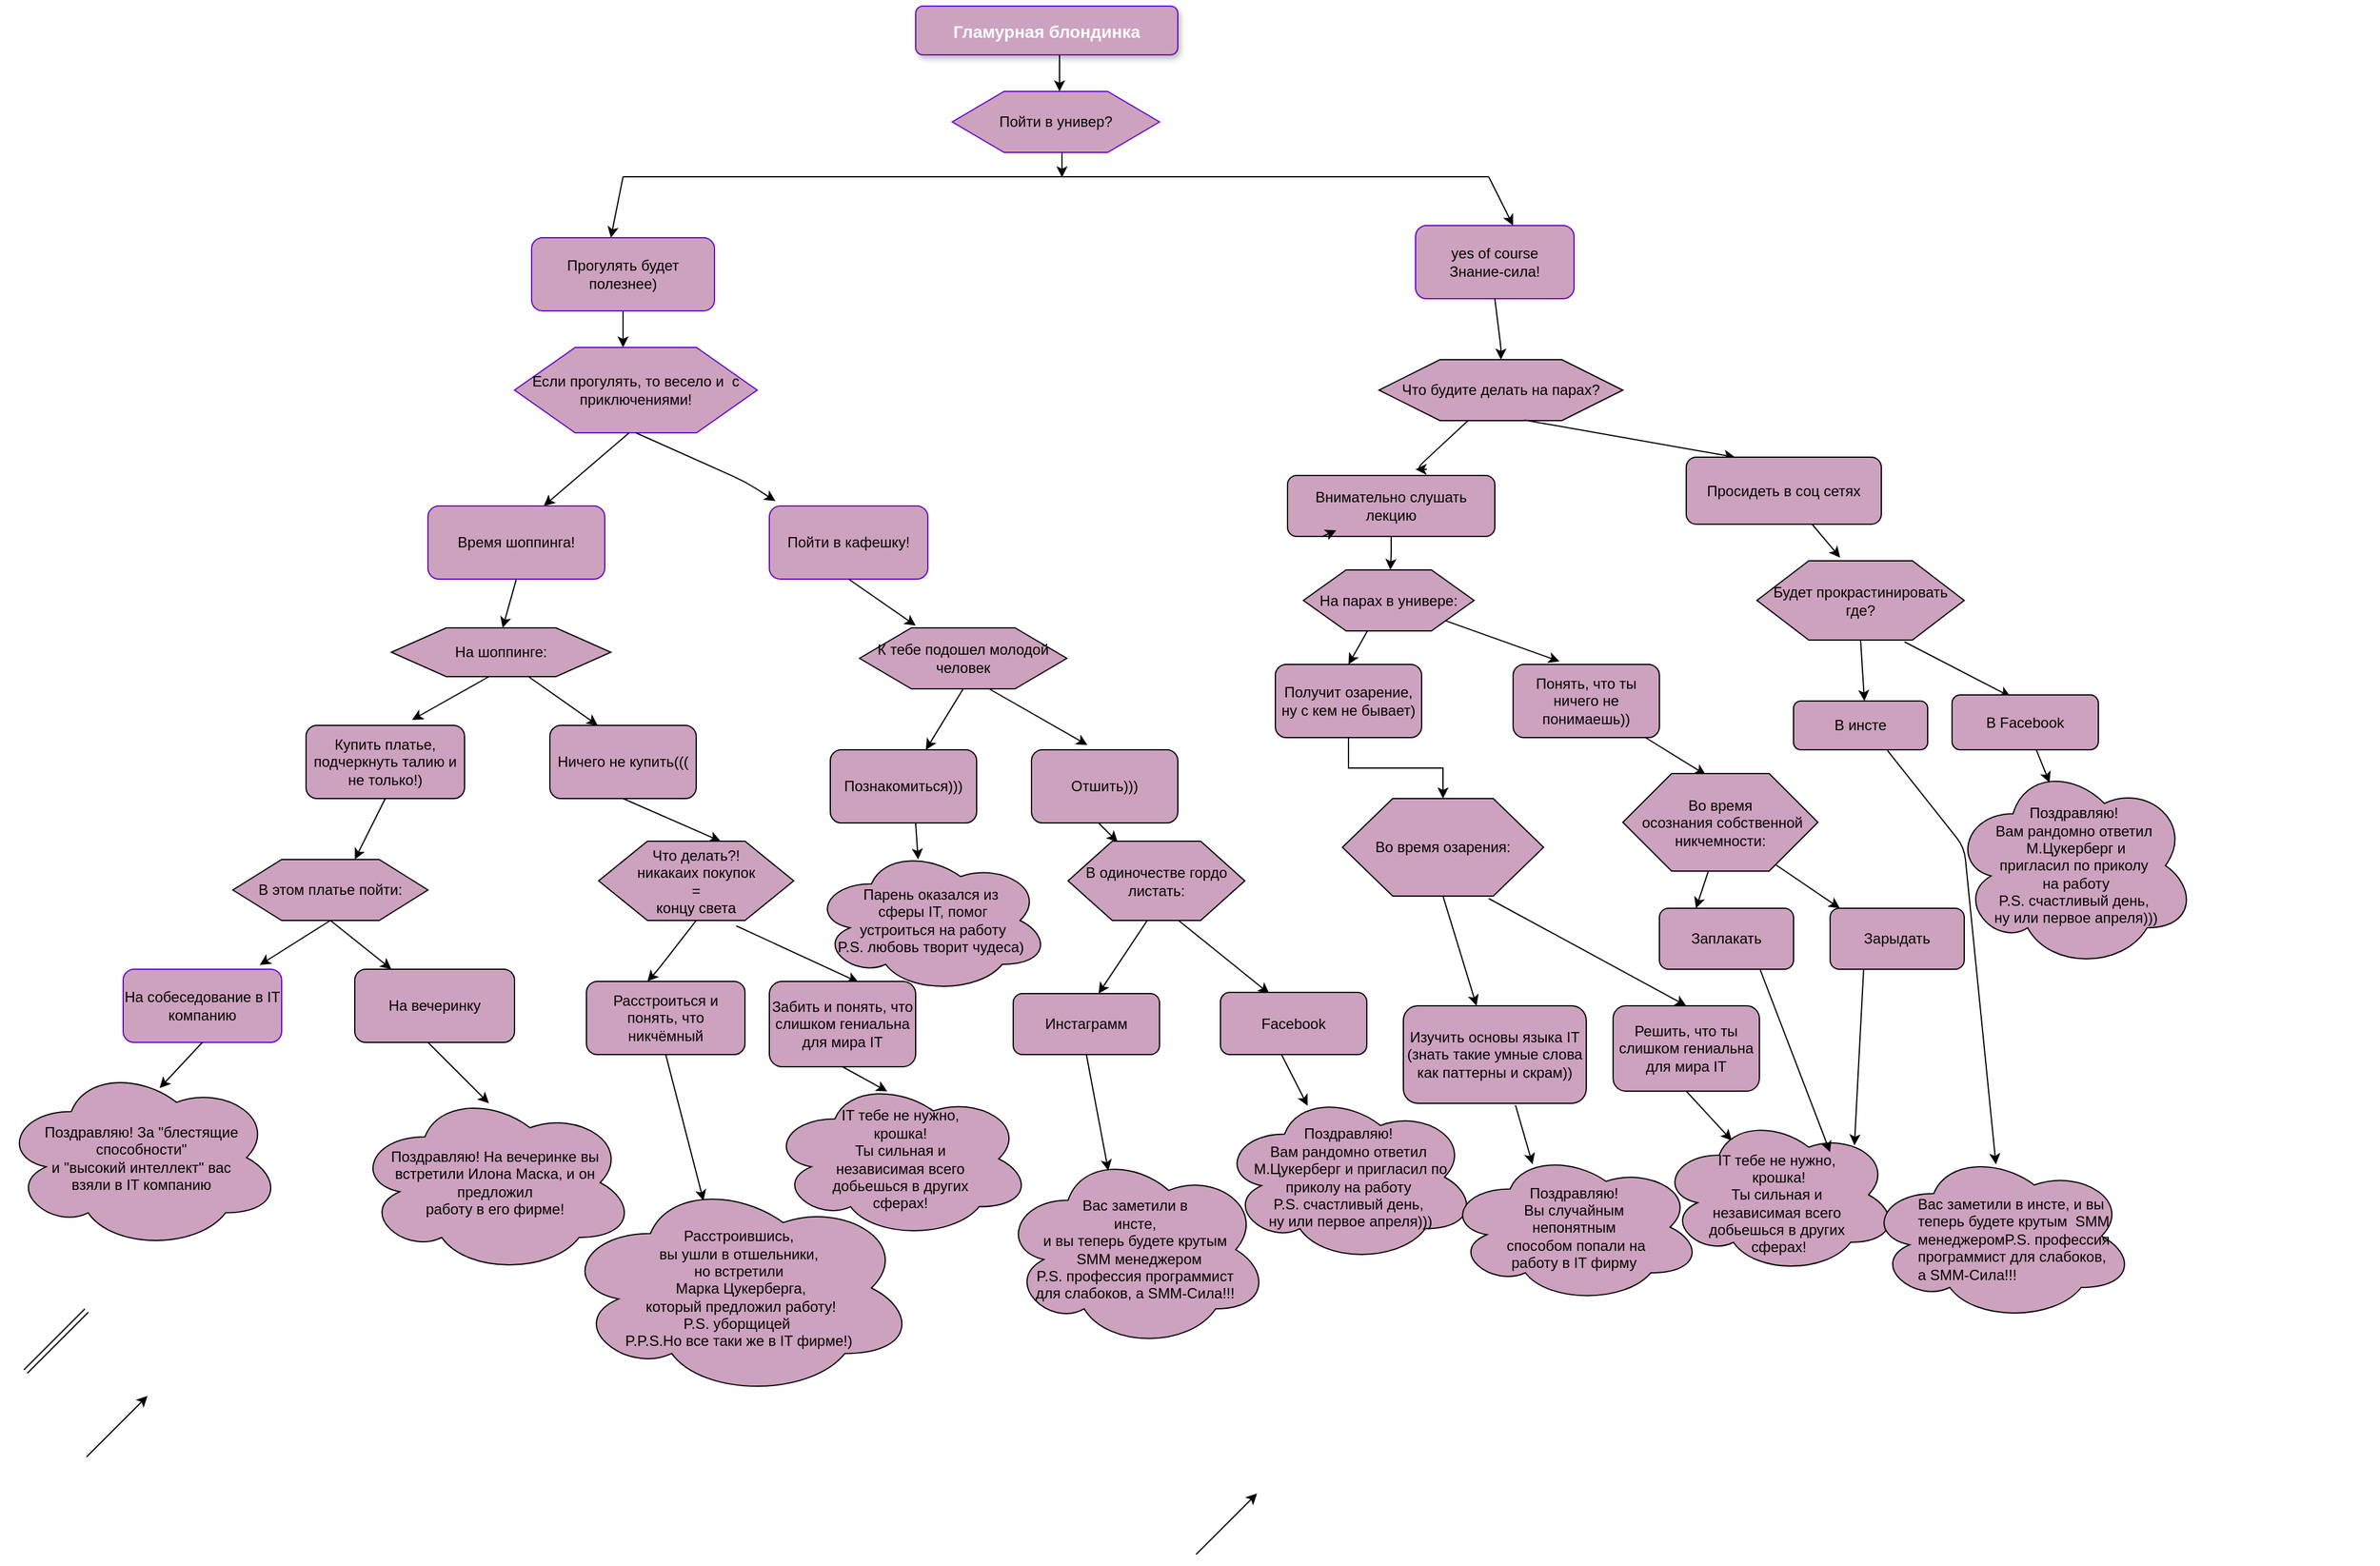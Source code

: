 <mxfile version="12.0.2" type="github" pages="1"><diagram name="Page-1" id="97916047-d0de-89f5-080d-49f4d83e522f"><mxGraphModel dx="854" dy="1097.5" grid="1" gridSize="10" guides="1" tooltips="1" connect="1" arrows="1" fold="1" page="1" pageScale="1.5" pageWidth="583" pageHeight="413" background="#ffffff" math="0" shadow="0"><root><mxCell id="0"/><mxCell id="1" parent="0"/><mxCell id="KO3wjez3GDvsiNV4IP3i-61" style="edgeStyle=orthogonalEdgeStyle;rounded=0;orthogonalLoop=1;jettySize=auto;html=1;exitX=0.5;exitY=1;exitDx=0;exitDy=0;" edge="1" parent="1" source="2"><mxGeometry relative="1" as="geometry"><mxPoint x="868" y="60" as="targetPoint"/></mxGeometry></mxCell><mxCell id="2" value="Гламурная блондинка" style="rounded=1;fillColor=#CDA2BE;strokeColor=#6600CC;shadow=1;gradientColor=none;fontStyle=1;fontColor=#FFFFFF;fontSize=14;" parent="1" vertex="1"><mxGeometry x="750" y="-10" width="215" height="40" as="geometry"/></mxCell><mxCell id="KO3wjez3GDvsiNV4IP3i-55" value="" style="shape=link;html=1;" edge="1" parent="1"><mxGeometry width="50" height="50" relative="1" as="geometry"><mxPoint x="20" y="1110" as="sourcePoint"/><mxPoint x="70" y="1060" as="targetPoint"/></mxGeometry></mxCell><mxCell id="KO3wjez3GDvsiNV4IP3i-59" value="" style="endArrow=classic;html=1;exitX=0.5;exitY=1;exitDx=0;exitDy=0;" edge="1" parent="1" source="KO3wjez3GDvsiNV4IP3i-84"><mxGeometry width="50" height="50" relative="1" as="geometry"><mxPoint x="495" y="290" as="sourcePoint"/><mxPoint x="510" y="270" as="targetPoint"/></mxGeometry></mxCell><mxCell id="KO3wjez3GDvsiNV4IP3i-60" value="" style="endArrow=classic;html=1;" edge="1" parent="1"><mxGeometry width="50" height="50" relative="1" as="geometry"><mxPoint x="1220" y="130" as="sourcePoint"/><mxPoint x="1240" y="170" as="targetPoint"/></mxGeometry></mxCell><mxCell id="KO3wjez3GDvsiNV4IP3i-64" value="На собеседование в IT компанию" style="rounded=1;whiteSpace=wrap;html=1;shadow=0;strokeColor=#6600CC;fillColor=#CDA2BE;" vertex="1" parent="1"><mxGeometry x="100" y="780" width="130" height="60" as="geometry"/></mxCell><mxCell id="KO3wjez3GDvsiNV4IP3i-69" style="edgeStyle=orthogonalEdgeStyle;rounded=0;orthogonalLoop=1;jettySize=auto;html=1;exitX=0.5;exitY=1;exitDx=0;exitDy=0;" edge="1" parent="1" source="KO3wjez3GDvsiNV4IP3i-67"><mxGeometry relative="1" as="geometry"><mxPoint x="870" y="130.5" as="targetPoint"/></mxGeometry></mxCell><mxCell id="KO3wjez3GDvsiNV4IP3i-67" value="Пойти в универ?" style="shape=hexagon;perimeter=hexagonPerimeter2;whiteSpace=wrap;html=1;shadow=0;strokeColor=#6600CC;fillColor=#CDA2BE;" vertex="1" parent="1"><mxGeometry x="780" y="60" width="170" height="50" as="geometry"/></mxCell><mxCell id="KO3wjez3GDvsiNV4IP3i-78" value="" style="endArrow=none;html=1;" edge="1" parent="1"><mxGeometry width="50" height="50" relative="1" as="geometry"><mxPoint x="510" y="130" as="sourcePoint"/><mxPoint x="1220" y="130" as="targetPoint"/></mxGeometry></mxCell><mxCell id="KO3wjez3GDvsiNV4IP3i-82" value="" style="endArrow=classic;html=1;" edge="1" parent="1"><mxGeometry width="50" height="50" relative="1" as="geometry"><mxPoint x="510" y="130" as="sourcePoint"/><mxPoint x="500" y="180" as="targetPoint"/></mxGeometry></mxCell><mxCell id="KO3wjez3GDvsiNV4IP3i-84" value="Прогулять будет полезнее)" style="rounded=1;whiteSpace=wrap;html=1;shadow=0;strokeColor=#6600CC;fillColor=#CDA2BE;" vertex="1" parent="1"><mxGeometry x="435" y="180" width="150" height="60" as="geometry"/></mxCell><mxCell id="KO3wjez3GDvsiNV4IP3i-85" value="yes of course&lt;br&gt;Знание-сила!" style="rounded=1;whiteSpace=wrap;html=1;shadow=0;strokeColor=#6600CC;fillColor=#CDA2BE;" vertex="1" parent="1"><mxGeometry x="1160" y="170" width="130" height="60" as="geometry"/></mxCell><mxCell id="KO3wjez3GDvsiNV4IP3i-87" value="Если прогулять, то весело и&amp;nbsp; с приключениями!" style="shape=hexagon;perimeter=hexagonPerimeter2;whiteSpace=wrap;html=1;shadow=0;strokeColor=#6600CC;fillColor=#CDA2BE;" vertex="1" parent="1"><mxGeometry x="421" y="270" width="199" height="70" as="geometry"/></mxCell><mxCell id="KO3wjez3GDvsiNV4IP3i-88" value="" style="endArrow=classic;html=1;exitX=0.5;exitY=1;exitDx=0;exitDy=0;" edge="1" parent="1" source="KO3wjez3GDvsiNV4IP3i-87"><mxGeometry width="50" height="50" relative="1" as="geometry"><mxPoint x="540" y="440" as="sourcePoint"/><mxPoint x="635" y="396" as="targetPoint"/><Array as="points"><mxPoint x="610" y="380"/></Array></mxGeometry></mxCell><mxCell id="KO3wjez3GDvsiNV4IP3i-92" value="" style="endArrow=classic;html=1;" edge="1" parent="1"><mxGeometry width="50" height="50" relative="1" as="geometry"><mxPoint x="515" y="340" as="sourcePoint"/><mxPoint x="445" y="400" as="targetPoint"/><Array as="points"/></mxGeometry></mxCell><mxCell id="KO3wjez3GDvsiNV4IP3i-93" value="Время шоппинга!" style="rounded=1;whiteSpace=wrap;html=1;shadow=0;strokeColor=#6600CC;fillColor=#CDA2BE;" vertex="1" parent="1"><mxGeometry x="350" y="400" width="145" height="60" as="geometry"/></mxCell><mxCell id="KO3wjez3GDvsiNV4IP3i-94" value="Пойти в кафешку!" style="rounded=1;whiteSpace=wrap;html=1;shadow=0;strokeColor=#6600CC;fillColor=#CDA2BE;" vertex="1" parent="1"><mxGeometry x="630" y="400" width="130" height="60" as="geometry"/></mxCell><mxCell id="KO3wjez3GDvsiNV4IP3i-96" value="" style="endArrow=classic;html=1;exitX=0.5;exitY=1;exitDx=0;exitDy=0;" edge="1" parent="1" source="KO3wjez3GDvsiNV4IP3i-93"><mxGeometry width="50" height="50" relative="1" as="geometry"><mxPoint x="420" y="470" as="sourcePoint"/><mxPoint x="411.25" y="500" as="targetPoint"/></mxGeometry></mxCell><mxCell id="KO3wjez3GDvsiNV4IP3i-98" value="На шоппинге:" style="shape=hexagon;perimeter=hexagonPerimeter2;whiteSpace=wrap;html=1;shadow=0;strokeColor=#000000;fillColor=#CDA2BE;" vertex="1" parent="1"><mxGeometry x="320" y="500" width="180" height="40" as="geometry"/></mxCell><mxCell id="KO3wjez3GDvsiNV4IP3i-102" value="" style="endArrow=classic;html=1;entryX=0.669;entryY=-0.075;entryDx=0;entryDy=0;entryPerimeter=0;" edge="1" parent="1" target="KO3wjez3GDvsiNV4IP3i-104"><mxGeometry width="50" height="50" relative="1" as="geometry"><mxPoint x="400" y="540" as="sourcePoint"/><mxPoint x="355" y="570" as="targetPoint"/></mxGeometry></mxCell><mxCell id="KO3wjez3GDvsiNV4IP3i-104" value="Купить платье, подчеркнуть талию и не только!)" style="rounded=1;whiteSpace=wrap;html=1;shadow=0;strokeColor=#000000;fillColor=#CDA2BE;" vertex="1" parent="1"><mxGeometry x="250" y="580" width="130" height="60" as="geometry"/></mxCell><mxCell id="KO3wjez3GDvsiNV4IP3i-105" value="" style="endArrow=classic;html=1;exitX=0.625;exitY=1;exitDx=0;exitDy=0;" edge="1" parent="1" source="KO3wjez3GDvsiNV4IP3i-98"><mxGeometry width="50" height="50" relative="1" as="geometry"><mxPoint x="470.5" y="570" as="sourcePoint"/><mxPoint x="489.25" y="580" as="targetPoint"/></mxGeometry></mxCell><mxCell id="KO3wjez3GDvsiNV4IP3i-107" value="Ничего не купить(((" style="rounded=1;whiteSpace=wrap;html=1;shadow=0;strokeColor=#000000;fillColor=#CDA2BE;" vertex="1" parent="1"><mxGeometry x="450" y="580" width="120" height="60" as="geometry"/></mxCell><mxCell id="KO3wjez3GDvsiNV4IP3i-108" value="" style="endArrow=classic;html=1;exitX=0.5;exitY=1;exitDx=0;exitDy=0;" edge="1" parent="1" source="KO3wjez3GDvsiNV4IP3i-104"><mxGeometry width="50" height="50" relative="1" as="geometry"><mxPoint x="280" y="690" as="sourcePoint"/><mxPoint x="290" y="690" as="targetPoint"/></mxGeometry></mxCell><mxCell id="KO3wjez3GDvsiNV4IP3i-109" value="В этом платье пойти:" style="shape=hexagon;perimeter=hexagonPerimeter2;whiteSpace=wrap;html=1;shadow=0;strokeColor=#000000;fillColor=#CDA2BE;" vertex="1" parent="1"><mxGeometry x="190" y="690" width="160" height="50" as="geometry"/></mxCell><mxCell id="KO3wjez3GDvsiNV4IP3i-113" value="" style="endArrow=classic;html=1;" edge="1" parent="1"><mxGeometry width="50" height="50" relative="1" as="geometry"><mxPoint x="70" y="1180" as="sourcePoint"/><mxPoint x="120" y="1130" as="targetPoint"/></mxGeometry></mxCell><mxCell id="KO3wjez3GDvsiNV4IP3i-114" value="" style="endArrow=classic;html=1;entryX=0.862;entryY=-0.058;entryDx=0;entryDy=0;entryPerimeter=0;exitX=0.5;exitY=1;exitDx=0;exitDy=0;" edge="1" parent="1" source="KO3wjez3GDvsiNV4IP3i-109" target="KO3wjez3GDvsiNV4IP3i-64"><mxGeometry width="50" height="50" relative="1" as="geometry"><mxPoint x="240" y="820" as="sourcePoint"/><mxPoint x="200" y="770" as="targetPoint"/><Array as="points"/></mxGeometry></mxCell><mxCell id="KO3wjez3GDvsiNV4IP3i-115" value="" style="endArrow=classic;html=1;exitX=0.5;exitY=1;exitDx=0;exitDy=0;" edge="1" parent="1" source="KO3wjez3GDvsiNV4IP3i-109"><mxGeometry width="50" height="50" relative="1" as="geometry"><mxPoint x="270" y="790" as="sourcePoint"/><mxPoint x="320" y="780" as="targetPoint"/></mxGeometry></mxCell><mxCell id="KO3wjez3GDvsiNV4IP3i-116" value="На вечеринку" style="rounded=1;whiteSpace=wrap;html=1;shadow=0;strokeColor=#000000;fillColor=#CDA2BE;" vertex="1" parent="1"><mxGeometry x="290" y="780" width="131" height="60" as="geometry"/></mxCell><mxCell id="KO3wjez3GDvsiNV4IP3i-117" value="" style="endArrow=classic;html=1;exitX=0.5;exitY=1;exitDx=0;exitDy=0;entryX=0.545;entryY=0.117;entryDx=0;entryDy=0;entryPerimeter=0;" edge="1" parent="1" source="KO3wjez3GDvsiNV4IP3i-64"><mxGeometry width="50" height="50" relative="1" as="geometry"><mxPoint x="140" y="890" as="sourcePoint"/><mxPoint x="129.9" y="877.55" as="targetPoint"/></mxGeometry></mxCell><mxCell id="KO3wjez3GDvsiNV4IP3i-122" value="" style="endArrow=classic;html=1;" edge="1" parent="1"><mxGeometry width="50" height="50" relative="1" as="geometry"><mxPoint x="350" y="840" as="sourcePoint"/><mxPoint x="400" y="890" as="targetPoint"/></mxGeometry></mxCell><mxCell id="KO3wjez3GDvsiNV4IP3i-124" value="Поздравляю! За &quot;блестящие способности&quot; &lt;br&gt;и &quot;высокий интеллект&quot; вас &lt;br&gt;взяли в IT компанию" style="ellipse;shape=cloud;whiteSpace=wrap;html=1;shadow=0;strokeColor=#000000;fillColor=#CDA2BE;" vertex="1" parent="1"><mxGeometry y="859" width="230" height="151" as="geometry"/></mxCell><mxCell id="KO3wjez3GDvsiNV4IP3i-125" value="Поздравляю! На вечеринке вы встретили Илона Маска, и он предложил &lt;br&gt;работу в его фирме!" style="ellipse;shape=cloud;whiteSpace=wrap;html=1;shadow=0;strokeColor=#000000;fillColor=#CDA2BE;" vertex="1" parent="1"><mxGeometry x="290" y="880" width="230" height="150" as="geometry"/></mxCell><mxCell id="KO3wjez3GDvsiNV4IP3i-128" value="Что делать?!&lt;br&gt;никакаих покупок&lt;br&gt;=&lt;br&gt;концу света" style="shape=hexagon;perimeter=hexagonPerimeter2;whiteSpace=wrap;html=1;shadow=0;strokeColor=#000000;fillColor=#CDA2BE;" vertex="1" parent="1"><mxGeometry x="490" y="675" width="160" height="65" as="geometry"/></mxCell><mxCell id="KO3wjez3GDvsiNV4IP3i-129" value="" style="endArrow=classic;html=1;entryX=0.625;entryY=0;entryDx=0;entryDy=0;exitX=0.5;exitY=1;exitDx=0;exitDy=0;" edge="1" parent="1" source="KO3wjez3GDvsiNV4IP3i-107" target="KO3wjez3GDvsiNV4IP3i-128"><mxGeometry width="50" height="50" relative="1" as="geometry"><mxPoint x="510" y="680" as="sourcePoint"/><mxPoint x="560" y="630" as="targetPoint"/></mxGeometry></mxCell><mxCell id="KO3wjez3GDvsiNV4IP3i-130" value="" style="endArrow=classic;html=1;" edge="1" parent="1"><mxGeometry width="50" height="50" relative="1" as="geometry"><mxPoint x="570" y="740" as="sourcePoint"/><mxPoint x="530" y="790" as="targetPoint"/><Array as="points"><mxPoint x="569.5" y="740"/><mxPoint x="539" y="780"/></Array></mxGeometry></mxCell><mxCell id="KO3wjez3GDvsiNV4IP3i-131" value="Расстроиться и понять, что никчёмный" style="rounded=1;whiteSpace=wrap;html=1;shadow=0;strokeColor=#000000;fillColor=#CDA2BE;" vertex="1" parent="1"><mxGeometry x="480" y="790" width="130" height="60" as="geometry"/></mxCell><mxCell id="KO3wjez3GDvsiNV4IP3i-132" value="" style="endArrow=classic;html=1;exitX=0.706;exitY=1.069;exitDx=0;exitDy=0;exitPerimeter=0;entryX=0.608;entryY=0.008;entryDx=0;entryDy=0;entryPerimeter=0;" edge="1" parent="1" source="KO3wjez3GDvsiNV4IP3i-128" target="KO3wjez3GDvsiNV4IP3i-134"><mxGeometry width="50" height="50" relative="1" as="geometry"><mxPoint x="595" y="780" as="sourcePoint"/><mxPoint x="625.812" y="760" as="targetPoint"/></mxGeometry></mxCell><mxCell id="KO3wjez3GDvsiNV4IP3i-134" value="Забить и понять, что слишком гениальна для мира IT" style="rounded=1;whiteSpace=wrap;html=1;shadow=0;strokeColor=#000000;fillColor=#CDA2BE;" vertex="1" parent="1"><mxGeometry x="630" y="790" width="120" height="70" as="geometry"/></mxCell><mxCell id="KO3wjez3GDvsiNV4IP3i-135" value="" style="endArrow=classic;html=1;exitX=0.5;exitY=1;exitDx=0;exitDy=0;entryX=0.4;entryY=0.1;entryDx=0;entryDy=0;entryPerimeter=0;" edge="1" parent="1" source="KO3wjez3GDvsiNV4IP3i-131" target="KO3wjez3GDvsiNV4IP3i-138"><mxGeometry width="50" height="50" relative="1" as="geometry"><mxPoint x="567" y="890" as="sourcePoint"/><mxPoint x="583.026" y="912.053" as="targetPoint"/><Array as="points"/></mxGeometry></mxCell><mxCell id="KO3wjez3GDvsiNV4IP3i-138" value="Расстроившись, &lt;br&gt;вы ушли в отшельники, &lt;br&gt;но встретили&lt;br&gt;&amp;nbsp;Марка Цукерберга,&lt;br&gt;&amp;nbsp;который предложил работу!&lt;br&gt;P.S. уборщицей&amp;nbsp;&lt;br&gt;P.P.S.Но все таки же в IT фирме!)" style="ellipse;shape=cloud;whiteSpace=wrap;html=1;shadow=0;strokeColor=#000000;fillColor=#CDA2BE;" vertex="1" parent="1"><mxGeometry x="460" y="952" width="290" height="179" as="geometry"/></mxCell><mxCell id="KO3wjez3GDvsiNV4IP3i-140" value="" style="endArrow=classic;html=1;exitX=0.5;exitY=1;exitDx=0;exitDy=0;" edge="1" parent="1" source="KO3wjez3GDvsiNV4IP3i-134"><mxGeometry width="50" height="50" relative="1" as="geometry"><mxPoint x="710" y="860" as="sourcePoint"/><mxPoint x="726.718" y="880.218" as="targetPoint"/></mxGeometry></mxCell><mxCell id="KO3wjez3GDvsiNV4IP3i-142" value="IT тебе не нужно, &lt;br&gt;крошка!&lt;br&gt;Ты сильная и &lt;br&gt;независимая всего &lt;br&gt;добьешься в других &lt;br&gt;сферах!" style="ellipse;shape=cloud;whiteSpace=wrap;html=1;shadow=0;strokeColor=#000000;fillColor=#CDA2BE;" vertex="1" parent="1"><mxGeometry x="630" y="870" width="215" height="131" as="geometry"/></mxCell><mxCell id="KO3wjez3GDvsiNV4IP3i-143" value="" style="endArrow=classic;html=1;exitX=0.5;exitY=1;exitDx=0;exitDy=0;entryX=0.271;entryY=-0.036;entryDx=0;entryDy=0;entryPerimeter=0;" edge="1" parent="1" source="KO3wjez3GDvsiNV4IP3i-94" target="KO3wjez3GDvsiNV4IP3i-144"><mxGeometry width="50" height="50" relative="1" as="geometry"><mxPoint x="712.5" y="540" as="sourcePoint"/><mxPoint x="763" y="490" as="targetPoint"/></mxGeometry></mxCell><mxCell id="KO3wjez3GDvsiNV4IP3i-144" value="К тебе подошел молодой человек" style="shape=hexagon;perimeter=hexagonPerimeter2;whiteSpace=wrap;html=1;shadow=0;strokeColor=#000000;fillColor=#CDA2BE;" vertex="1" parent="1"><mxGeometry x="704" y="500" width="170" height="50" as="geometry"/></mxCell><mxCell id="KO3wjez3GDvsiNV4IP3i-147" value="Познакомиться)))" style="rounded=1;whiteSpace=wrap;html=1;shadow=0;strokeColor=#000000;fillColor=#CDA2BE;" vertex="1" parent="1"><mxGeometry x="680" y="600" width="120" height="60" as="geometry"/></mxCell><mxCell id="KO3wjez3GDvsiNV4IP3i-150" value="" style="endArrow=classic;html=1;exitX=0.5;exitY=1;exitDx=0;exitDy=0;" edge="1" parent="1" source="KO3wjez3GDvsiNV4IP3i-144" target="KO3wjez3GDvsiNV4IP3i-147"><mxGeometry width="50" height="50" relative="1" as="geometry"><mxPoint x="770" y="570" as="sourcePoint"/><mxPoint x="800" y="555" as="targetPoint"/></mxGeometry></mxCell><mxCell id="KO3wjez3GDvsiNV4IP3i-151" value="" style="endArrow=classic;html=1;exitX=0.625;exitY=1;exitDx=0;exitDy=0;entryX=0.367;entryY=0.017;entryDx=0;entryDy=0;entryPerimeter=0;" edge="1" parent="1" source="KO3wjez3GDvsiNV4IP3i-144"><mxGeometry width="50" height="50" relative="1" as="geometry"><mxPoint x="815" y="590" as="sourcePoint"/><mxPoint x="890.875" y="596.105" as="targetPoint"/></mxGeometry></mxCell><mxCell id="KO3wjez3GDvsiNV4IP3i-154" value="Отшить)))" style="rounded=1;whiteSpace=wrap;html=1;shadow=0;strokeColor=#000000;fillColor=#CDA2BE;" vertex="1" parent="1"><mxGeometry x="845" y="600" width="120" height="60" as="geometry"/></mxCell><mxCell id="KO3wjez3GDvsiNV4IP3i-155" value="" style="endArrow=classic;html=1;exitX=0.583;exitY=1;exitDx=0;exitDy=0;exitPerimeter=0;" edge="1" parent="1" source="KO3wjez3GDvsiNV4IP3i-147"><mxGeometry width="50" height="50" relative="1" as="geometry"><mxPoint x="745" y="725" as="sourcePoint"/><mxPoint x="752" y="690" as="targetPoint"/></mxGeometry></mxCell><mxCell id="KO3wjez3GDvsiNV4IP3i-159" value="Парень оказался из&lt;br&gt;&amp;nbsp;сферы IT, помог&lt;br&gt;&amp;nbsp;устроиться на работу&lt;br&gt;P.S. любовь творит чудеса)" style="ellipse;shape=cloud;whiteSpace=wrap;html=1;shadow=0;strokeColor=#000000;fillColor=#CDA2BE;" vertex="1" parent="1"><mxGeometry x="665" y="680" width="195" height="120" as="geometry"/></mxCell><mxCell id="KO3wjez3GDvsiNV4IP3i-160" value="" style="endArrow=classic;html=1;" edge="1" parent="1"><mxGeometry width="50" height="50" relative="1" as="geometry"><mxPoint x="900" y="660" as="sourcePoint"/><mxPoint x="915.714" y="675.714" as="targetPoint"/></mxGeometry></mxCell><mxCell id="KO3wjez3GDvsiNV4IP3i-162" value="В одиночестве гордо листать:" style="shape=hexagon;perimeter=hexagonPerimeter2;whiteSpace=wrap;html=1;shadow=0;strokeColor=#000000;fillColor=#CDA2BE;" vertex="1" parent="1"><mxGeometry x="875" y="675" width="145" height="65" as="geometry"/></mxCell><mxCell id="KO3wjez3GDvsiNV4IP3i-163" value="" style="endArrow=classic;html=1;exitX=0.448;exitY=1;exitDx=0;exitDy=0;exitPerimeter=0;" edge="1" parent="1" source="KO3wjez3GDvsiNV4IP3i-162"><mxGeometry width="50" height="50" relative="1" as="geometry"><mxPoint x="923" y="820" as="sourcePoint"/><mxPoint x="900" y="800" as="targetPoint"/><Array as="points"/></mxGeometry></mxCell><mxCell id="KO3wjez3GDvsiNV4IP3i-164" value="" style="endArrow=classic;html=1;exitX=0.625;exitY=1;exitDx=0;exitDy=0;" edge="1" parent="1" source="KO3wjez3GDvsiNV4IP3i-162"><mxGeometry width="50" height="50" relative="1" as="geometry"><mxPoint x="965" y="825" as="sourcePoint"/><mxPoint x="1040" y="800" as="targetPoint"/></mxGeometry></mxCell><mxCell id="KO3wjez3GDvsiNV4IP3i-165" value="Инстаграмм" style="rounded=1;whiteSpace=wrap;html=1;shadow=0;strokeColor=#000000;fillColor=#CDA2BE;" vertex="1" parent="1"><mxGeometry x="830" y="800" width="120" height="50" as="geometry"/></mxCell><mxCell id="KO3wjez3GDvsiNV4IP3i-166" value="Facebook" style="rounded=1;whiteSpace=wrap;html=1;shadow=0;strokeColor=#000000;fillColor=#CDA2BE;" vertex="1" parent="1"><mxGeometry x="1000" y="799" width="120" height="51" as="geometry"/></mxCell><mxCell id="KO3wjez3GDvsiNV4IP3i-167" value="" style="endArrow=classic;html=1;exitX=0.5;exitY=1;exitDx=0;exitDy=0;entryX=0.4;entryY=0.1;entryDx=0;entryDy=0;entryPerimeter=0;" edge="1" parent="1" source="KO3wjez3GDvsiNV4IP3i-165" target="KO3wjez3GDvsiNV4IP3i-169"><mxGeometry width="50" height="50" relative="1" as="geometry"><mxPoint x="890" y="895" as="sourcePoint"/><mxPoint x="897" y="930" as="targetPoint"/><Array as="points"/></mxGeometry></mxCell><mxCell id="KO3wjez3GDvsiNV4IP3i-169" value="Вас заметили в &lt;br&gt;инсте, &lt;br&gt;и вы теперь будете крутым&lt;br&gt;&amp;nbsp; SMM менеджером&lt;br&gt;P.S. профессия программист &lt;br&gt;для слабоков, а SMM-Сила!!!" style="ellipse;shape=cloud;whiteSpace=wrap;html=1;shadow=0;strokeColor=#000000;fillColor=#CDA2BE;" vertex="1" parent="1"><mxGeometry x="820" y="929" width="220" height="162" as="geometry"/></mxCell><mxCell id="KO3wjez3GDvsiNV4IP3i-170" value="" style="endArrow=classic;html=1;exitX=0.417;exitY=1;exitDx=0;exitDy=0;exitPerimeter=0;" edge="1" parent="1" source="KO3wjez3GDvsiNV4IP3i-166"><mxGeometry width="50" height="50" relative="1" as="geometry"><mxPoint x="1015" y="909" as="sourcePoint"/><mxPoint x="1071.455" y="891.959" as="targetPoint"/><Array as="points"/></mxGeometry></mxCell><mxCell id="KO3wjez3GDvsiNV4IP3i-172" value="Поздравляю!&lt;br&gt;Вам рандомно ответил&lt;br&gt;&amp;nbsp;М.Цукерберг и пригласил по приколу на работу&lt;br&gt;P.S. счастливый день,&lt;br&gt;&amp;nbsp;ну или первое апреля)))" style="ellipse;shape=cloud;whiteSpace=wrap;html=1;shadow=0;strokeColor=#000000;fillColor=#CDA2BE;" vertex="1" parent="1"><mxGeometry x="1000" y="880" width="210" height="141" as="geometry"/></mxCell><mxCell id="KO3wjez3GDvsiNV4IP3i-174" value="" style="endArrow=classic;html=1;exitX=0.5;exitY=1;exitDx=0;exitDy=0;" edge="1" parent="1" source="KO3wjez3GDvsiNV4IP3i-85"><mxGeometry width="50" height="50" relative="1" as="geometry"><mxPoint x="1225" y="280" as="sourcePoint"/><mxPoint x="1230" y="280" as="targetPoint"/><Array as="points"><mxPoint x="1230" y="270"/><mxPoint x="1230" y="280"/></Array></mxGeometry></mxCell><mxCell id="KO3wjez3GDvsiNV4IP3i-175" value="Что будите делать на парах?" style="shape=hexagon;perimeter=hexagonPerimeter2;whiteSpace=wrap;html=1;shadow=0;strokeColor=#000000;fillColor=#CDA2BE;" vertex="1" parent="1"><mxGeometry x="1130" y="280" width="200" height="50" as="geometry"/></mxCell><mxCell id="KO3wjez3GDvsiNV4IP3i-176" value="" style="endArrow=classic;html=1;" edge="1" parent="1" source="KO3wjez3GDvsiNV4IP3i-175"><mxGeometry width="50" height="50" relative="1" as="geometry"><mxPoint x="1210" y="410" as="sourcePoint"/><mxPoint x="1160" y="370" as="targetPoint"/><Array as="points"><mxPoint x="1160" y="370"/><mxPoint x="1170" y="370"/></Array></mxGeometry></mxCell><mxCell id="KO3wjez3GDvsiNV4IP3i-178" value="Внимательно слушать лекцию" style="rounded=1;whiteSpace=wrap;html=1;shadow=0;strokeColor=#000000;fillColor=#CDA2BE;" vertex="1" parent="1"><mxGeometry x="1055" y="375" width="170" height="50" as="geometry"/></mxCell><mxCell id="KO3wjez3GDvsiNV4IP3i-180" value="" style="endArrow=classic;html=1;exitX=0.595;exitY=0.99;exitDx=0;exitDy=0;exitPerimeter=0;entryX=0.25;entryY=0;entryDx=0;entryDy=0;" edge="1" parent="1" source="KO3wjez3GDvsiNV4IP3i-175" target="KO3wjez3GDvsiNV4IP3i-182"><mxGeometry width="50" height="50" relative="1" as="geometry"><mxPoint x="1230" y="380" as="sourcePoint"/><mxPoint x="1264.815" y="340" as="targetPoint"/></mxGeometry></mxCell><mxCell id="KO3wjez3GDvsiNV4IP3i-182" value="Просидеть в соц сетях" style="rounded=1;whiteSpace=wrap;html=1;shadow=0;strokeColor=#000000;fillColor=#CDA2BE;" vertex="1" parent="1"><mxGeometry x="1382" y="360" width="160" height="55" as="geometry"/></mxCell><mxCell id="KO3wjez3GDvsiNV4IP3i-183" value="" style="endArrow=classic;html=1;" edge="1" parent="1" source="KO3wjez3GDvsiNV4IP3i-178"><mxGeometry width="50" height="50" relative="1" as="geometry"><mxPoint x="1040" y="470" as="sourcePoint"/><mxPoint x="1095" y="420" as="targetPoint"/></mxGeometry></mxCell><mxCell id="KO3wjez3GDvsiNV4IP3i-185" value="На парах в универе:" style="shape=hexagon;perimeter=hexagonPerimeter2;whiteSpace=wrap;html=1;shadow=0;strokeColor=#000000;fillColor=#CDA2BE;" vertex="1" parent="1"><mxGeometry x="1068" y="452.5" width="140" height="50" as="geometry"/></mxCell><mxCell id="KO3wjez3GDvsiNV4IP3i-186" value="" style="endArrow=classic;html=1;" edge="1" parent="1" source="KO3wjez3GDvsiNV4IP3i-178" target="KO3wjez3GDvsiNV4IP3i-185"><mxGeometry width="50" height="50" relative="1" as="geometry"><mxPoint x="1070" y="460" as="sourcePoint"/><mxPoint x="1060" y="532" as="targetPoint"/><Array as="points"><mxPoint x="1140" y="440"/></Array></mxGeometry></mxCell><mxCell id="KO3wjez3GDvsiNV4IP3i-187" value="" style="endArrow=classic;html=1;exitX=0.375;exitY=1;exitDx=0;exitDy=0;entryX=0.5;entryY=0;entryDx=0;entryDy=0;" edge="1" parent="1" source="KO3wjez3GDvsiNV4IP3i-185" target="KO3wjez3GDvsiNV4IP3i-190"><mxGeometry width="50" height="50" relative="1" as="geometry"><mxPoint x="1080" y="590" as="sourcePoint"/><mxPoint x="1081.25" y="530" as="targetPoint"/></mxGeometry></mxCell><mxCell id="KO3wjez3GDvsiNV4IP3i-205" style="edgeStyle=orthogonalEdgeStyle;rounded=0;orthogonalLoop=1;jettySize=auto;html=1;exitX=0.5;exitY=1;exitDx=0;exitDy=0;" edge="1" parent="1" source="KO3wjez3GDvsiNV4IP3i-190" target="KO3wjez3GDvsiNV4IP3i-197"><mxGeometry relative="1" as="geometry"/></mxCell><mxCell id="KO3wjez3GDvsiNV4IP3i-190" value="Получит озарение, ну с кем не бывает)" style="rounded=1;whiteSpace=wrap;html=1;shadow=0;strokeColor=#000000;fillColor=#CDA2BE;" vertex="1" parent="1"><mxGeometry x="1045" y="530" width="120" height="60" as="geometry"/></mxCell><mxCell id="KO3wjez3GDvsiNV4IP3i-193" value="Понять, что ты ничего не понимаешь))" style="rounded=1;whiteSpace=wrap;html=1;shadow=0;strokeColor=#000000;fillColor=#CDA2BE;" vertex="1" parent="1"><mxGeometry x="1240" y="530" width="120" height="60" as="geometry"/></mxCell><mxCell id="KO3wjez3GDvsiNV4IP3i-194" value="" style="endArrow=classic;html=1;entryX=0.317;entryY=-0.042;entryDx=0;entryDy=0;entryPerimeter=0;" edge="1" parent="1" source="KO3wjez3GDvsiNV4IP3i-185" target="KO3wjez3GDvsiNV4IP3i-193"><mxGeometry width="50" height="50" relative="1" as="geometry"><mxPoint x="1130" y="555" as="sourcePoint"/><mxPoint x="1180" y="505" as="targetPoint"/></mxGeometry></mxCell><mxCell id="KO3wjez3GDvsiNV4IP3i-197" value="Во время озарения:" style="shape=hexagon;perimeter=hexagonPerimeter2;whiteSpace=wrap;html=1;shadow=0;strokeColor=#000000;fillColor=#CDA2BE;" vertex="1" parent="1"><mxGeometry x="1100" y="640" width="165" height="80" as="geometry"/></mxCell><mxCell id="KO3wjez3GDvsiNV4IP3i-198" value="" style="endArrow=classic;html=1;exitX=0.5;exitY=1;exitDx=0;exitDy=0;" edge="1" parent="1" source="KO3wjez3GDvsiNV4IP3i-197"><mxGeometry width="50" height="50" relative="1" as="geometry"><mxPoint x="1078" y="733" as="sourcePoint"/><mxPoint x="1210" y="810" as="targetPoint"/></mxGeometry></mxCell><mxCell id="KO3wjez3GDvsiNV4IP3i-201" value="Изучить основы языка IT&lt;br&gt;(знать такие умные слова как паттерны и скрам))" style="rounded=1;whiteSpace=wrap;html=1;shadow=0;strokeColor=#000000;fillColor=#CDA2BE;" vertex="1" parent="1"><mxGeometry x="1150" y="810" width="150" height="80" as="geometry"/></mxCell><mxCell id="KO3wjez3GDvsiNV4IP3i-202" value="Решить, что ты слишком гениальна для мира IT" style="rounded=1;whiteSpace=wrap;html=1;shadow=0;strokeColor=#000000;fillColor=#CDA2BE;" vertex="1" parent="1"><mxGeometry x="1322" y="810" width="120" height="70" as="geometry"/></mxCell><mxCell id="KO3wjez3GDvsiNV4IP3i-209" value="" style="endArrow=classic;html=1;entryX=0.5;entryY=0;entryDx=0;entryDy=0;" edge="1" parent="1" target="KO3wjez3GDvsiNV4IP3i-202"><mxGeometry width="50" height="50" relative="1" as="geometry"><mxPoint x="1220" y="722" as="sourcePoint"/><mxPoint x="1355.5" y="799" as="targetPoint"/></mxGeometry></mxCell><mxCell id="KO3wjez3GDvsiNV4IP3i-210" value="" style="endArrow=classic;html=1;exitX=0.613;exitY=1.019;exitDx=0;exitDy=0;exitPerimeter=0;" edge="1" parent="1" source="KO3wjez3GDvsiNV4IP3i-201"><mxGeometry width="50" height="50" relative="1" as="geometry"><mxPoint x="1240" y="940" as="sourcePoint"/><mxPoint x="1256" y="940" as="targetPoint"/></mxGeometry></mxCell><mxCell id="KO3wjez3GDvsiNV4IP3i-212" value="Поздравляю!&lt;br&gt;Вы случайным &lt;br&gt;непонятным&lt;br&gt;&amp;nbsp;способом попали на &lt;br&gt;работу в IT фирму" style="ellipse;shape=cloud;whiteSpace=wrap;html=1;shadow=0;strokeColor=#000000;fillColor=#CDA2BE;" vertex="1" parent="1"><mxGeometry x="1185" y="929" width="210" height="125" as="geometry"/></mxCell><mxCell id="KO3wjez3GDvsiNV4IP3i-213" value="" style="endArrow=classic;html=1;exitX=0.5;exitY=1;exitDx=0;exitDy=0;entryX=0.303;entryY=0.158;entryDx=0;entryDy=0;entryPerimeter=0;" edge="1" parent="1" source="KO3wjez3GDvsiNV4IP3i-202" target="KO3wjez3GDvsiNV4IP3i-215"><mxGeometry width="50" height="50" relative="1" as="geometry"><mxPoint x="1380" y="930" as="sourcePoint"/><mxPoint x="1414" y="914" as="targetPoint"/></mxGeometry></mxCell><mxCell id="KO3wjez3GDvsiNV4IP3i-215" value="&lt;br&gt;IT тебе не нужно,&amp;nbsp;&lt;br&gt;крошка!&lt;br&gt;Ты сильная и&amp;nbsp;&lt;br&gt;независимая всего&amp;nbsp;&lt;br&gt;добьешься в других&amp;nbsp;&lt;br&gt;сферах!" style="ellipse;shape=cloud;whiteSpace=wrap;html=1;shadow=0;strokeColor=#000000;fillColor=#CDA2BE;" vertex="1" parent="1"><mxGeometry x="1360" y="900" width="196" height="130" as="geometry"/></mxCell><mxCell id="KO3wjez3GDvsiNV4IP3i-216" value="" style="endArrow=classic;html=1;entryX=0.425;entryY=0.013;entryDx=0;entryDy=0;entryPerimeter=0;" edge="1" parent="1" source="KO3wjez3GDvsiNV4IP3i-193" target="KO3wjez3GDvsiNV4IP3i-218"><mxGeometry width="50" height="50" relative="1" as="geometry"><mxPoint x="1305" y="625" as="sourcePoint"/><mxPoint x="1355.714" y="615.714" as="targetPoint"/></mxGeometry></mxCell><mxCell id="KO3wjez3GDvsiNV4IP3i-218" value="Во время&lt;br&gt;&amp;nbsp;осознания собственной никчемности:" style="shape=hexagon;perimeter=hexagonPerimeter2;whiteSpace=wrap;html=1;shadow=0;strokeColor=#000000;fillColor=#CDA2BE;" vertex="1" parent="1"><mxGeometry x="1330" y="619.5" width="160" height="80" as="geometry"/></mxCell><mxCell id="KO3wjez3GDvsiNV4IP3i-219" value="" style="endArrow=classic;html=1;exitX=0.781;exitY=0.931;exitDx=0;exitDy=0;exitPerimeter=0;" edge="1" parent="1" source="KO3wjez3GDvsiNV4IP3i-218"><mxGeometry width="50" height="50" relative="1" as="geometry"><mxPoint x="1370" y="745" as="sourcePoint"/><mxPoint x="1508" y="730" as="targetPoint"/></mxGeometry></mxCell><mxCell id="KO3wjez3GDvsiNV4IP3i-220" value="" style="endArrow=classic;html=1;" edge="1" parent="1"><mxGeometry width="50" height="50" relative="1" as="geometry"><mxPoint x="1400" y="700" as="sourcePoint"/><mxPoint x="1390" y="730" as="targetPoint"/></mxGeometry></mxCell><mxCell id="KO3wjez3GDvsiNV4IP3i-222" value="Заплакать" style="rounded=1;whiteSpace=wrap;html=1;shadow=0;strokeColor=#000000;fillColor=#CDA2BE;" vertex="1" parent="1"><mxGeometry x="1360" y="730" width="110" height="50" as="geometry"/></mxCell><mxCell id="KO3wjez3GDvsiNV4IP3i-223" value="Зарыдать" style="rounded=1;whiteSpace=wrap;html=1;shadow=0;strokeColor=#000000;fillColor=#CDA2BE;" vertex="1" parent="1"><mxGeometry x="1500" y="730" width="110" height="50" as="geometry"/></mxCell><mxCell id="KO3wjez3GDvsiNV4IP3i-224" value="" style="endArrow=classic;html=1;exitX=0.75;exitY=1;exitDx=0;exitDy=0;" edge="1" parent="1" source="KO3wjez3GDvsiNV4IP3i-222"><mxGeometry width="50" height="50" relative="1" as="geometry"><mxPoint x="1433" y="830" as="sourcePoint"/><mxPoint x="1500" y="930" as="targetPoint"/></mxGeometry></mxCell><mxCell id="KO3wjez3GDvsiNV4IP3i-225" value="" style="endArrow=classic;html=1;entryX=0.816;entryY=0.188;entryDx=0;entryDy=0;entryPerimeter=0;exitX=0.25;exitY=1;exitDx=0;exitDy=0;" edge="1" parent="1" source="KO3wjez3GDvsiNV4IP3i-223" target="KO3wjez3GDvsiNV4IP3i-215"><mxGeometry width="50" height="50" relative="1" as="geometry"><mxPoint x="1531" y="840" as="sourcePoint"/><mxPoint x="1581" y="790" as="targetPoint"/></mxGeometry></mxCell><mxCell id="KO3wjez3GDvsiNV4IP3i-226" value="" style="endArrow=classic;html=1;" edge="1" parent="1"><mxGeometry width="50" height="50" relative="1" as="geometry"><mxPoint x="980" y="1260" as="sourcePoint"/><mxPoint x="1030" y="1210" as="targetPoint"/></mxGeometry></mxCell><mxCell id="KO3wjez3GDvsiNV4IP3i-227" value="" style="endArrow=classic;html=1;" edge="1" parent="1" source="KO3wjez3GDvsiNV4IP3i-182"><mxGeometry width="50" height="50" relative="1" as="geometry"><mxPoint x="1475" y="485" as="sourcePoint"/><mxPoint x="1508.244" y="442.341" as="targetPoint"/></mxGeometry></mxCell><mxCell id="KO3wjez3GDvsiNV4IP3i-229" value="Будет прокрастинировать где?" style="shape=hexagon;perimeter=hexagonPerimeter2;whiteSpace=wrap;html=1;shadow=0;strokeColor=#000000;fillColor=#CDA2BE;" vertex="1" parent="1"><mxGeometry x="1440" y="445" width="170" height="65" as="geometry"/></mxCell><mxCell id="KO3wjez3GDvsiNV4IP3i-230" value="" style="endArrow=classic;html=1;exitX=0.5;exitY=1;exitDx=0;exitDy=0;" edge="1" parent="1" source="KO3wjez3GDvsiNV4IP3i-229"><mxGeometry width="50" height="50" relative="1" as="geometry"><mxPoint x="1506" y="540" as="sourcePoint"/><mxPoint x="1528.125" y="560" as="targetPoint"/></mxGeometry></mxCell><mxCell id="KO3wjez3GDvsiNV4IP3i-232" value="В инсте" style="rounded=1;whiteSpace=wrap;html=1;shadow=0;strokeColor=#000000;fillColor=#CDA2BE;" vertex="1" parent="1"><mxGeometry x="1470" y="560" width="110" height="40" as="geometry"/></mxCell><mxCell id="KO3wjez3GDvsiNV4IP3i-233" value="" style="endArrow=classic;html=1;exitX=0.712;exitY=1.023;exitDx=0;exitDy=0;exitPerimeter=0;entryX=0.4;entryY=0.033;entryDx=0;entryDy=0;entryPerimeter=0;" edge="1" parent="1" source="KO3wjez3GDvsiNV4IP3i-229" target="KO3wjez3GDvsiNV4IP3i-235"><mxGeometry width="50" height="50" relative="1" as="geometry"><mxPoint x="1550" y="550" as="sourcePoint"/><mxPoint x="1576.272" y="520" as="targetPoint"/></mxGeometry></mxCell><mxCell id="KO3wjez3GDvsiNV4IP3i-235" value="В Facebook" style="rounded=1;whiteSpace=wrap;html=1;shadow=0;strokeColor=#000000;fillColor=#CDA2BE;" vertex="1" parent="1"><mxGeometry x="1600" y="555" width="120" height="45" as="geometry"/></mxCell><mxCell id="KO3wjez3GDvsiNV4IP3i-236" value="" style="endArrow=classic;html=1;exitX=0.7;exitY=1.013;exitDx=0;exitDy=0;exitPerimeter=0;" edge="1" parent="1" source="KO3wjez3GDvsiNV4IP3i-232"><mxGeometry width="50" height="50" relative="1" as="geometry"><mxPoint x="1531" y="640" as="sourcePoint"/><mxPoint x="1636.009" y="940.089" as="targetPoint"/><Array as="points"><mxPoint x="1610" y="680"/></Array></mxGeometry></mxCell><mxCell id="KO3wjez3GDvsiNV4IP3i-238" value="" style="ellipse;shape=cloud;whiteSpace=wrap;html=1;shadow=0;strokeColor=#000000;fillColor=#CDA2BE;" vertex="1" parent="1"><mxGeometry x="1530" y="929" width="220" height="140" as="geometry"/></mxCell><mxCell id="KO3wjez3GDvsiNV4IP3i-239" value="Вас заметили в&amp;nbsp;инсте,&amp;nbsp;и вы &lt;br&gt;теперь будете крутым&amp;nbsp; SMM &lt;br&gt;менеджеромP.S. профессия &lt;br&gt;программист&amp;nbsp;для слабоков, &lt;br&gt;а SMM-Сила!!!" style="text;html=1;" vertex="1" parent="1"><mxGeometry x="1570" y="958.5" width="380" height="103" as="geometry"/></mxCell><mxCell id="KO3wjez3GDvsiNV4IP3i-244" value="&lt;span style=&quot;white-space: normal&quot;&gt;Поздравляю!&lt;/span&gt;&lt;br style=&quot;white-space: normal&quot;&gt;&lt;span style=&quot;white-space: normal&quot;&gt;Вам рандомно ответил&lt;/span&gt;&lt;br style=&quot;white-space: normal&quot;&gt;&lt;span style=&quot;white-space: normal&quot;&gt;&amp;nbsp;М.Цукерберг и &lt;br&gt;пригласил по приколу&lt;br&gt;&amp;nbsp;на работу&lt;/span&gt;&lt;br style=&quot;white-space: normal&quot;&gt;&lt;span style=&quot;white-space: normal&quot;&gt;P.S. счастливый день,&lt;/span&gt;&lt;br style=&quot;white-space: normal&quot;&gt;&lt;span style=&quot;white-space: normal&quot;&gt;&amp;nbsp;ну или первое апреля)))&lt;/span&gt;" style="ellipse;shape=cloud;whiteSpace=wrap;html=1;shadow=0;strokeColor=#000000;fillColor=#CDA2BE;" vertex="1" parent="1"><mxGeometry x="1600" y="610" width="200" height="170" as="geometry"/></mxCell><mxCell id="KO3wjez3GDvsiNV4IP3i-247" value="" style="endArrow=classic;html=1;entryX=0.4;entryY=0.1;entryDx=0;entryDy=0;entryPerimeter=0;" edge="1" parent="1" source="KO3wjez3GDvsiNV4IP3i-235" target="KO3wjez3GDvsiNV4IP3i-244"><mxGeometry width="50" height="50" relative="1" as="geometry"><mxPoint x="1670" y="630" as="sourcePoint"/><mxPoint x="1720" y="580" as="targetPoint"/></mxGeometry></mxCell></root></mxGraphModel></diagram></mxfile>